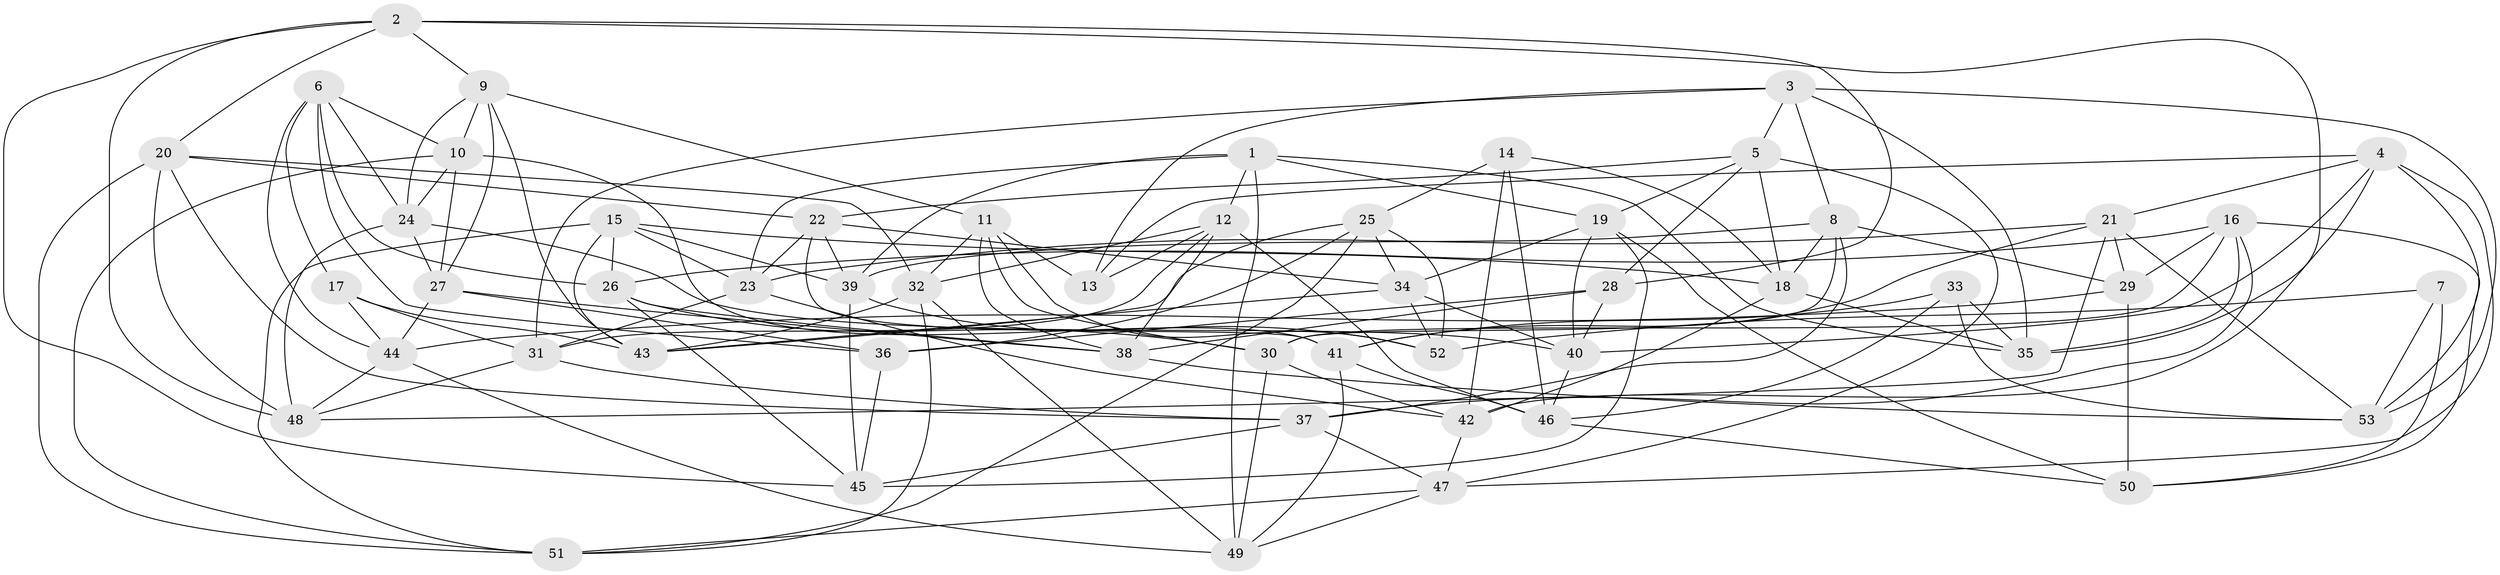 // original degree distribution, {4: 1.0}
// Generated by graph-tools (version 1.1) at 2025/27/03/09/25 03:27:02]
// undirected, 53 vertices, 151 edges
graph export_dot {
graph [start="1"]
  node [color=gray90,style=filled];
  1;
  2;
  3;
  4;
  5;
  6;
  7;
  8;
  9;
  10;
  11;
  12;
  13;
  14;
  15;
  16;
  17;
  18;
  19;
  20;
  21;
  22;
  23;
  24;
  25;
  26;
  27;
  28;
  29;
  30;
  31;
  32;
  33;
  34;
  35;
  36;
  37;
  38;
  39;
  40;
  41;
  42;
  43;
  44;
  45;
  46;
  47;
  48;
  49;
  50;
  51;
  52;
  53;
  1 -- 12 [weight=1.0];
  1 -- 19 [weight=1.0];
  1 -- 23 [weight=1.0];
  1 -- 35 [weight=1.0];
  1 -- 39 [weight=1.0];
  1 -- 49 [weight=1.0];
  2 -- 9 [weight=1.0];
  2 -- 20 [weight=1.0];
  2 -- 28 [weight=1.0];
  2 -- 35 [weight=1.0];
  2 -- 45 [weight=1.0];
  2 -- 48 [weight=1.0];
  3 -- 5 [weight=1.0];
  3 -- 8 [weight=1.0];
  3 -- 13 [weight=1.0];
  3 -- 31 [weight=1.0];
  3 -- 35 [weight=1.0];
  3 -- 53 [weight=1.0];
  4 -- 13 [weight=1.0];
  4 -- 21 [weight=1.0];
  4 -- 40 [weight=1.0];
  4 -- 42 [weight=1.0];
  4 -- 47 [weight=1.0];
  4 -- 53 [weight=1.0];
  5 -- 18 [weight=1.0];
  5 -- 19 [weight=1.0];
  5 -- 22 [weight=1.0];
  5 -- 28 [weight=1.0];
  5 -- 47 [weight=1.0];
  6 -- 10 [weight=1.0];
  6 -- 17 [weight=1.0];
  6 -- 24 [weight=1.0];
  6 -- 26 [weight=1.0];
  6 -- 36 [weight=1.0];
  6 -- 44 [weight=1.0];
  7 -- 50 [weight=1.0];
  7 -- 52 [weight=2.0];
  7 -- 53 [weight=1.0];
  8 -- 18 [weight=1.0];
  8 -- 29 [weight=1.0];
  8 -- 30 [weight=1.0];
  8 -- 37 [weight=1.0];
  8 -- 39 [weight=1.0];
  9 -- 10 [weight=1.0];
  9 -- 11 [weight=1.0];
  9 -- 24 [weight=1.0];
  9 -- 27 [weight=1.0];
  9 -- 43 [weight=1.0];
  10 -- 24 [weight=1.0];
  10 -- 27 [weight=1.0];
  10 -- 41 [weight=1.0];
  10 -- 51 [weight=1.0];
  11 -- 13 [weight=1.0];
  11 -- 30 [weight=1.0];
  11 -- 32 [weight=1.0];
  11 -- 38 [weight=1.0];
  11 -- 52 [weight=1.0];
  12 -- 13 [weight=1.0];
  12 -- 31 [weight=1.0];
  12 -- 32 [weight=1.0];
  12 -- 38 [weight=1.0];
  12 -- 46 [weight=1.0];
  14 -- 18 [weight=1.0];
  14 -- 25 [weight=1.0];
  14 -- 42 [weight=1.0];
  14 -- 46 [weight=1.0];
  15 -- 18 [weight=1.0];
  15 -- 23 [weight=1.0];
  15 -- 26 [weight=1.0];
  15 -- 39 [weight=1.0];
  15 -- 43 [weight=1.0];
  15 -- 51 [weight=1.0];
  16 -- 26 [weight=1.0];
  16 -- 29 [weight=1.0];
  16 -- 30 [weight=1.0];
  16 -- 35 [weight=1.0];
  16 -- 37 [weight=1.0];
  16 -- 50 [weight=1.0];
  17 -- 31 [weight=1.0];
  17 -- 43 [weight=1.0];
  17 -- 44 [weight=1.0];
  18 -- 35 [weight=1.0];
  18 -- 42 [weight=1.0];
  19 -- 34 [weight=1.0];
  19 -- 40 [weight=1.0];
  19 -- 45 [weight=1.0];
  19 -- 50 [weight=1.0];
  20 -- 22 [weight=1.0];
  20 -- 32 [weight=1.0];
  20 -- 37 [weight=1.0];
  20 -- 48 [weight=1.0];
  20 -- 51 [weight=1.0];
  21 -- 23 [weight=1.0];
  21 -- 29 [weight=1.0];
  21 -- 41 [weight=1.0];
  21 -- 48 [weight=1.0];
  21 -- 53 [weight=1.0];
  22 -- 23 [weight=1.0];
  22 -- 34 [weight=1.0];
  22 -- 39 [weight=1.0];
  22 -- 41 [weight=1.0];
  23 -- 31 [weight=1.0];
  23 -- 42 [weight=1.0];
  24 -- 27 [weight=1.0];
  24 -- 40 [weight=1.0];
  24 -- 48 [weight=1.0];
  25 -- 34 [weight=1.0];
  25 -- 36 [weight=1.0];
  25 -- 43 [weight=1.0];
  25 -- 51 [weight=1.0];
  25 -- 52 [weight=1.0];
  26 -- 30 [weight=1.0];
  26 -- 38 [weight=1.0];
  26 -- 45 [weight=1.0];
  27 -- 36 [weight=1.0];
  27 -- 38 [weight=1.0];
  27 -- 44 [weight=1.0];
  28 -- 36 [weight=2.0];
  28 -- 38 [weight=1.0];
  28 -- 40 [weight=1.0];
  29 -- 44 [weight=1.0];
  29 -- 50 [weight=2.0];
  30 -- 42 [weight=1.0];
  30 -- 49 [weight=1.0];
  31 -- 37 [weight=1.0];
  31 -- 48 [weight=1.0];
  32 -- 43 [weight=1.0];
  32 -- 49 [weight=1.0];
  32 -- 51 [weight=1.0];
  33 -- 35 [weight=1.0];
  33 -- 41 [weight=1.0];
  33 -- 46 [weight=1.0];
  33 -- 53 [weight=1.0];
  34 -- 40 [weight=1.0];
  34 -- 43 [weight=1.0];
  34 -- 52 [weight=1.0];
  36 -- 45 [weight=1.0];
  37 -- 45 [weight=1.0];
  37 -- 47 [weight=1.0];
  38 -- 53 [weight=1.0];
  39 -- 45 [weight=1.0];
  39 -- 52 [weight=1.0];
  40 -- 46 [weight=1.0];
  41 -- 46 [weight=1.0];
  41 -- 49 [weight=1.0];
  42 -- 47 [weight=1.0];
  44 -- 48 [weight=1.0];
  44 -- 49 [weight=1.0];
  46 -- 50 [weight=1.0];
  47 -- 49 [weight=1.0];
  47 -- 51 [weight=1.0];
}
